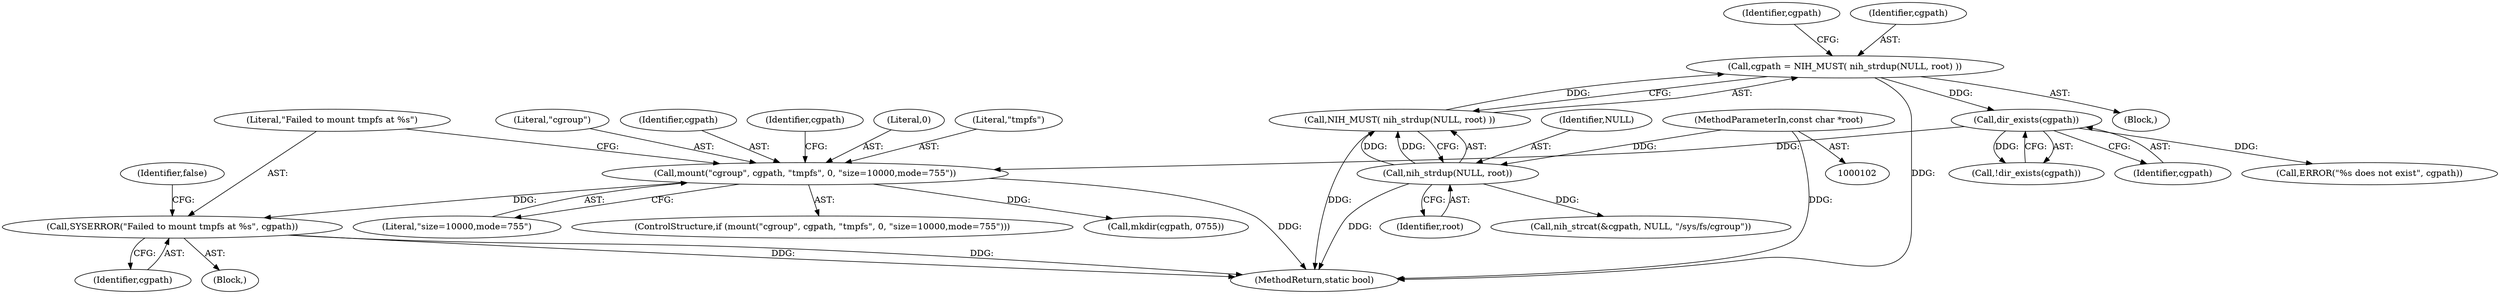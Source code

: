 digraph "0_lxc_592fd47a6245508b79fe6ac819fe6d3b2c1289be_0@pointer" {
"1000140" [label="(Call,SYSERROR(\"Failed to mount tmpfs at %s\", cgpath))"];
"1000133" [label="(Call,mount(\"cgroup\", cgpath, \"tmpfs\", 0, \"size=10000,mode=755\"))"];
"1000124" [label="(Call,dir_exists(cgpath))"];
"1000110" [label="(Call,cgpath = NIH_MUST( nih_strdup(NULL, root) ))"];
"1000112" [label="(Call,NIH_MUST( nih_strdup(NULL, root) ))"];
"1000113" [label="(Call,nih_strdup(NULL, root))"];
"1000103" [label="(MethodParameterIn,const char *root)"];
"1000135" [label="(Identifier,cgpath)"];
"1000142" [label="(Identifier,cgpath)"];
"1000148" [label="(Identifier,cgpath)"];
"1000138" [label="(Literal,\"size=10000,mode=755\")"];
"1000110" [label="(Call,cgpath = NIH_MUST( nih_strdup(NULL, root) ))"];
"1000112" [label="(Call,NIH_MUST( nih_strdup(NULL, root) ))"];
"1000119" [label="(Identifier,cgpath)"];
"1000117" [label="(Call,nih_strcat(&cgpath, NULL, \"/sys/fs/cgroup\"))"];
"1000179" [label="(MethodReturn,static bool)"];
"1000139" [label="(Block,)"];
"1000113" [label="(Call,nih_strdup(NULL, root))"];
"1000140" [label="(Call,SYSERROR(\"Failed to mount tmpfs at %s\", cgpath))"];
"1000125" [label="(Identifier,cgpath)"];
"1000144" [label="(Identifier,false)"];
"1000153" [label="(Call,mkdir(cgpath, 0755))"];
"1000137" [label="(Literal,0)"];
"1000127" [label="(Call,ERROR(\"%s does not exist\", cgpath))"];
"1000132" [label="(ControlStructure,if (mount(\"cgroup\", cgpath, \"tmpfs\", 0, \"size=10000,mode=755\")))"];
"1000115" [label="(Identifier,root)"];
"1000141" [label="(Literal,\"Failed to mount tmpfs at %s\")"];
"1000114" [label="(Identifier,NULL)"];
"1000105" [label="(Block,)"];
"1000123" [label="(Call,!dir_exists(cgpath))"];
"1000133" [label="(Call,mount(\"cgroup\", cgpath, \"tmpfs\", 0, \"size=10000,mode=755\"))"];
"1000103" [label="(MethodParameterIn,const char *root)"];
"1000136" [label="(Literal,\"tmpfs\")"];
"1000124" [label="(Call,dir_exists(cgpath))"];
"1000134" [label="(Literal,\"cgroup\")"];
"1000111" [label="(Identifier,cgpath)"];
"1000140" -> "1000139"  [label="AST: "];
"1000140" -> "1000142"  [label="CFG: "];
"1000141" -> "1000140"  [label="AST: "];
"1000142" -> "1000140"  [label="AST: "];
"1000144" -> "1000140"  [label="CFG: "];
"1000140" -> "1000179"  [label="DDG: "];
"1000140" -> "1000179"  [label="DDG: "];
"1000133" -> "1000140"  [label="DDG: "];
"1000133" -> "1000132"  [label="AST: "];
"1000133" -> "1000138"  [label="CFG: "];
"1000134" -> "1000133"  [label="AST: "];
"1000135" -> "1000133"  [label="AST: "];
"1000136" -> "1000133"  [label="AST: "];
"1000137" -> "1000133"  [label="AST: "];
"1000138" -> "1000133"  [label="AST: "];
"1000141" -> "1000133"  [label="CFG: "];
"1000148" -> "1000133"  [label="CFG: "];
"1000133" -> "1000179"  [label="DDG: "];
"1000124" -> "1000133"  [label="DDG: "];
"1000133" -> "1000153"  [label="DDG: "];
"1000124" -> "1000123"  [label="AST: "];
"1000124" -> "1000125"  [label="CFG: "];
"1000125" -> "1000124"  [label="AST: "];
"1000123" -> "1000124"  [label="CFG: "];
"1000124" -> "1000123"  [label="DDG: "];
"1000110" -> "1000124"  [label="DDG: "];
"1000124" -> "1000127"  [label="DDG: "];
"1000110" -> "1000105"  [label="AST: "];
"1000110" -> "1000112"  [label="CFG: "];
"1000111" -> "1000110"  [label="AST: "];
"1000112" -> "1000110"  [label="AST: "];
"1000119" -> "1000110"  [label="CFG: "];
"1000110" -> "1000179"  [label="DDG: "];
"1000112" -> "1000110"  [label="DDG: "];
"1000112" -> "1000113"  [label="CFG: "];
"1000113" -> "1000112"  [label="AST: "];
"1000112" -> "1000179"  [label="DDG: "];
"1000113" -> "1000112"  [label="DDG: "];
"1000113" -> "1000112"  [label="DDG: "];
"1000113" -> "1000115"  [label="CFG: "];
"1000114" -> "1000113"  [label="AST: "];
"1000115" -> "1000113"  [label="AST: "];
"1000113" -> "1000179"  [label="DDG: "];
"1000103" -> "1000113"  [label="DDG: "];
"1000113" -> "1000117"  [label="DDG: "];
"1000103" -> "1000102"  [label="AST: "];
"1000103" -> "1000179"  [label="DDG: "];
}
